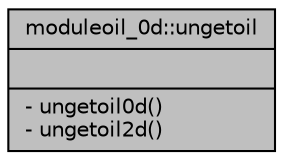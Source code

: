 digraph "moduleoil_0d::ungetoil"
{
 // LATEX_PDF_SIZE
  edge [fontname="Helvetica",fontsize="10",labelfontname="Helvetica",labelfontsize="10"];
  node [fontname="Helvetica",fontsize="10",shape=record];
  Node1 [label="{moduleoil_0d::ungetoil\n||- ungetoil0d()\l- ungetoil2d()\l}",height=0.2,width=0.4,color="black", fillcolor="grey75", style="filled", fontcolor="black",tooltip=" "];
}
